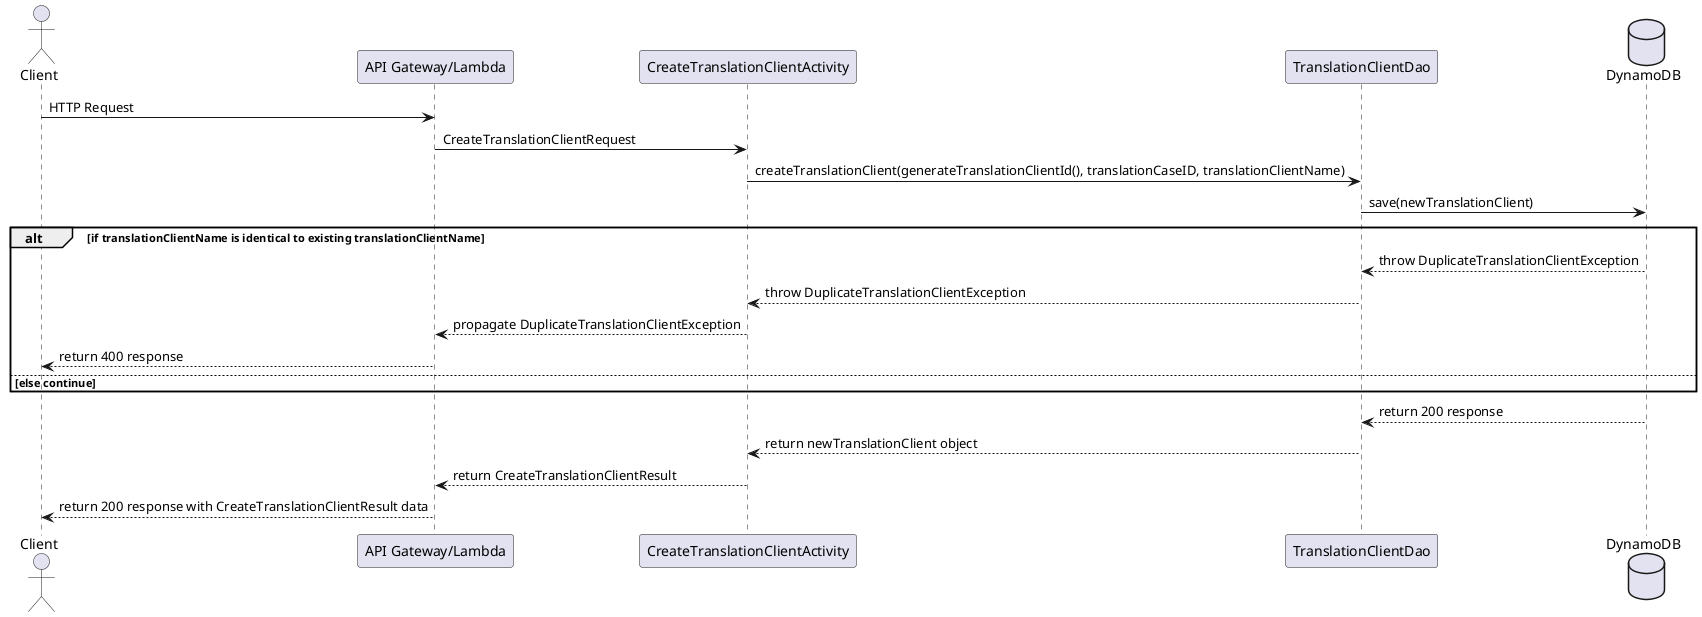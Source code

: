 @startuml

actor Client
participant "API Gateway/Lambda"
participant CreateTranslationClientActivity
participant TranslationClientDao
database    DynamoDB

Client -> "API Gateway/Lambda" : HTTP Request
"API Gateway/Lambda" -> CreateTranslationClientActivity : CreateTranslationClientRequest

CreateTranslationClientActivity -> TranslationClientDao : createTranslationClient(generateTranslationClientId(), translationCaseID, translationClientName)
TranslationClientDao -> DynamoDB : save(newTranslationClient)

alt if translationClientName is identical to existing translationClientName
    DynamoDB --> TranslationClientDao: throw DuplicateTranslationClientException
    TranslationClientDao --> CreateTranslationClientActivity: throw DuplicateTranslationClientException
    CreateTranslationClientActivity --> "API Gateway/Lambda": propagate DuplicateTranslationClientException
    "API Gateway/Lambda" --> Client : return 400 response
else else continue
end

DynamoDB --> TranslationClientDao : return 200 response
TranslationClientDao --> CreateTranslationClientActivity : return newTranslationClient object
CreateTranslationClientActivity --> "API Gateway/Lambda" : return CreateTranslationClientResult
"API Gateway/Lambda" --> Client : return 200 response with CreateTranslationClientResult data

@enduml